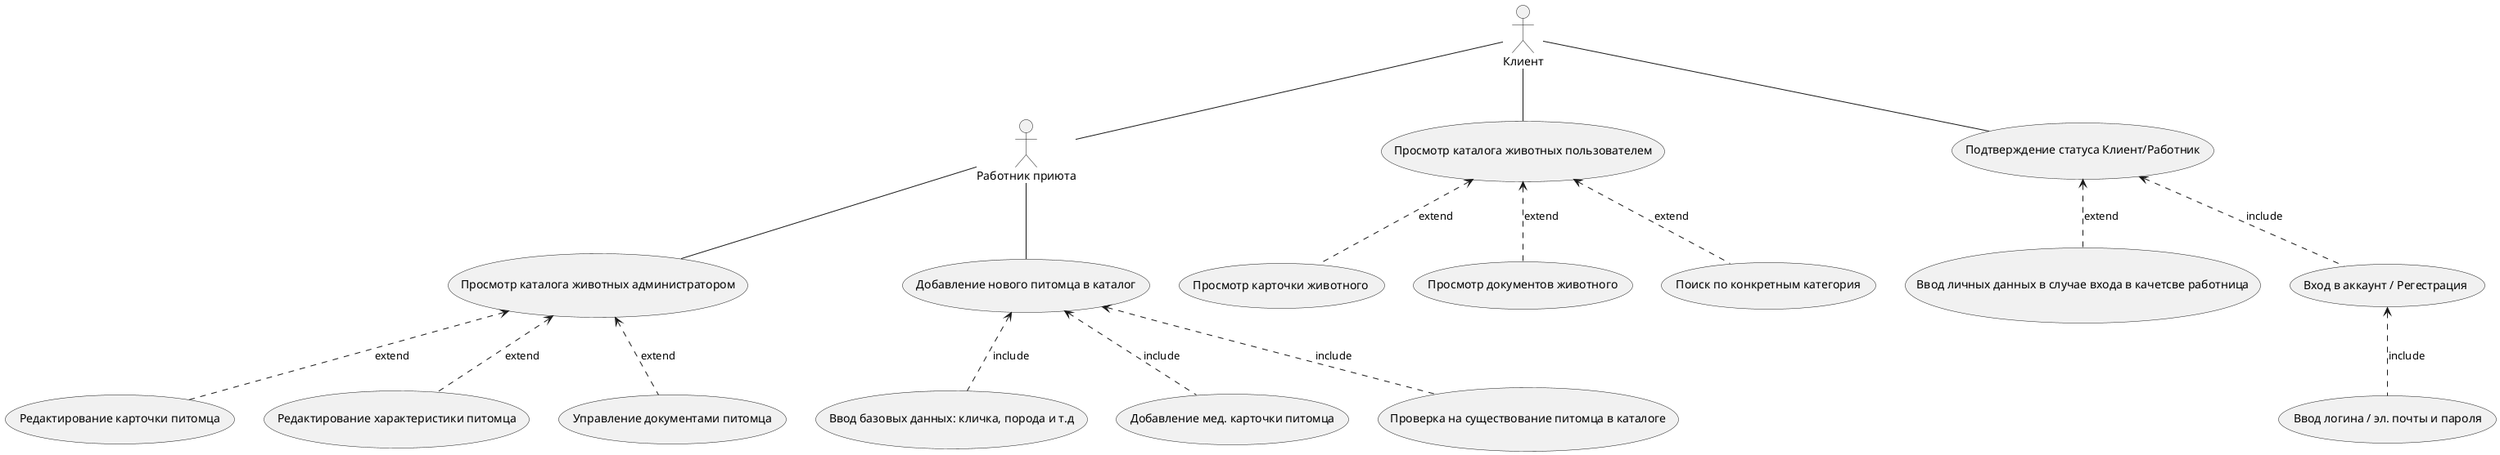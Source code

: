 @startuml:Клиент: -- :Работник приюта::Работник приюта: -- (Просмотр каталога животных администратором):Работник приюта: -- (Добавление нового питомца в каталог):Клиент: -- (Просмотр каталога животных пользователем):Клиент: -- (Подтверждение статуса Клиент/Работник)(Просмотр каталога животных пользователем) <.. (Просмотр карточки животного): extend(Просмотр каталога животных пользователем) <.. (Просмотр документов животного): extend(Просмотр каталога животных пользователем) <.. (Поиск по конкретным категория): extend(Подтверждение статуса Клиент/Работник) <.. (Ввод личных данных в случае входа в качетсве работница): extend(Подтверждение статуса Клиент/Работник) <.. (Вход в аккаунт / Регестрация): include(Вход в аккаунт / Регестрация) <.. (Ввод логина / эл. почты и пароля): include(Просмотр каталога животных администратором) <.. (Редактирование карточки питомца): extend(Просмотр каталога животных администратором) <.. (Редактирование характеристики питомца): extend(Просмотр каталога животных администратором) <.. (Управление документами питомца): extend(Добавление нового питомца в каталог) <.. (Ввод базовых данных: кличка, порода и т.д): include(Добавление нового питомца в каталог) <.. (Добавление мед. карточки питомца): include(Добавление нового питомца в каталог) <.. (Проверка на существование питомца в каталоге): include@enduml